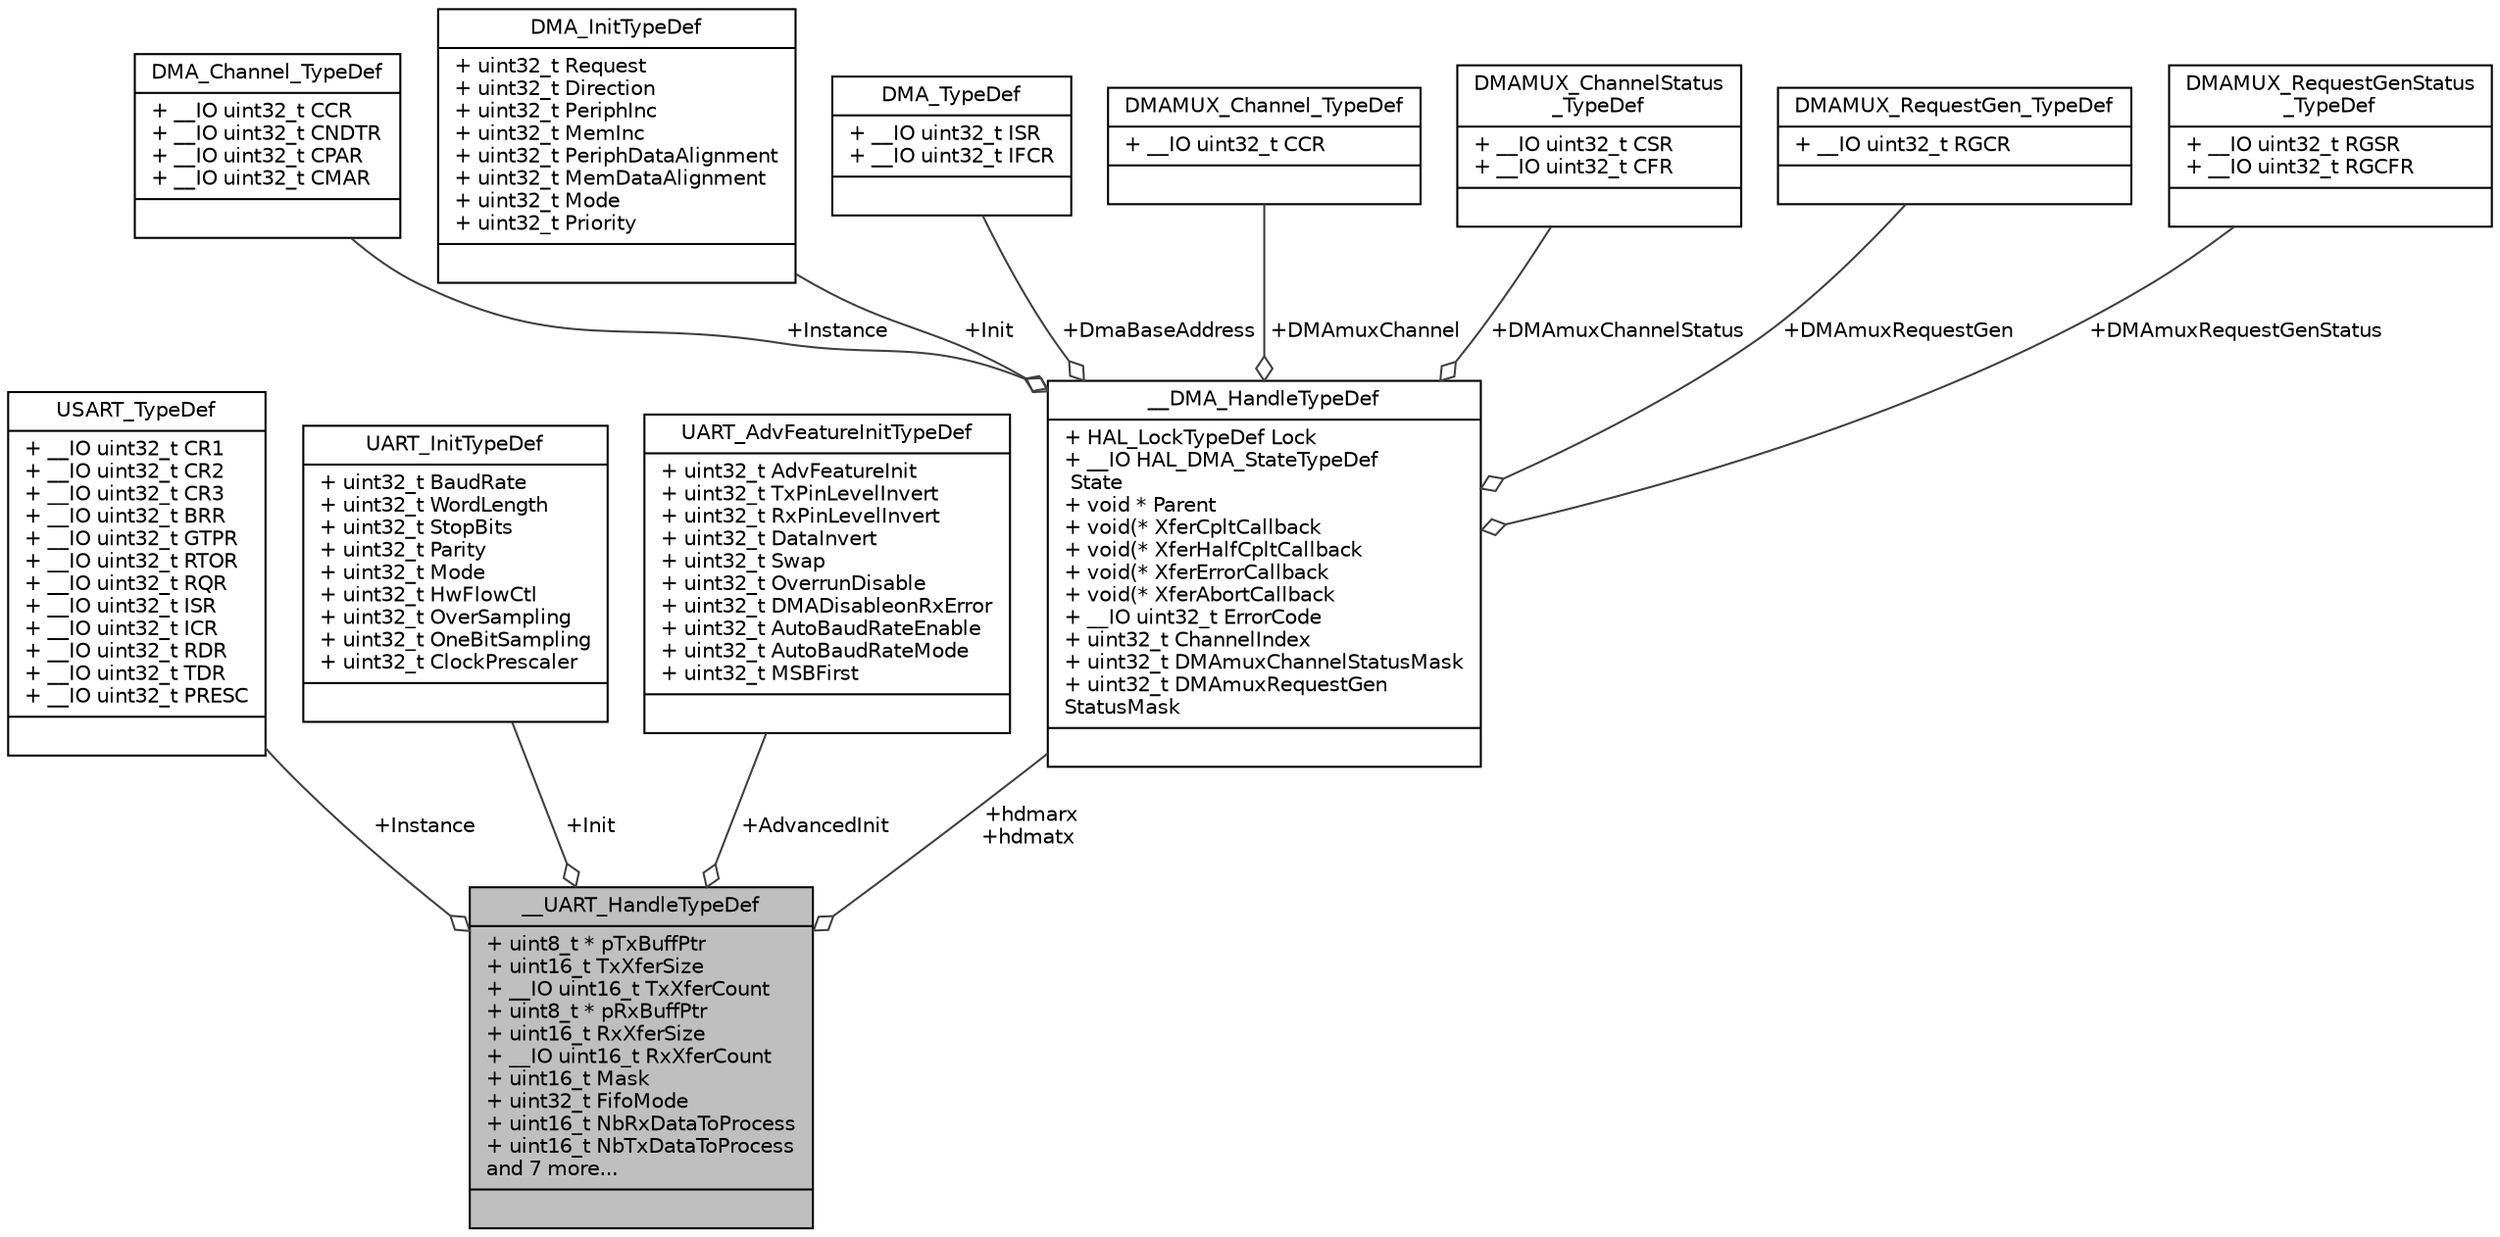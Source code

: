 digraph "__UART_HandleTypeDef"
{
 // LATEX_PDF_SIZE
  edge [fontname="Helvetica",fontsize="10",labelfontname="Helvetica",labelfontsize="10"];
  node [fontname="Helvetica",fontsize="10",shape=record];
  Node1 [label="{__UART_HandleTypeDef\n|+ uint8_t * pTxBuffPtr\l+ uint16_t TxXferSize\l+ __IO uint16_t TxXferCount\l+ uint8_t * pRxBuffPtr\l+ uint16_t RxXferSize\l+ __IO uint16_t RxXferCount\l+ uint16_t Mask\l+ uint32_t FifoMode\l+ uint16_t NbRxDataToProcess\l+ uint16_t NbTxDataToProcess\land 7 more...\l|}",height=0.2,width=0.4,color="black", fillcolor="grey75", style="filled", fontcolor="black",tooltip="UART handle Structure definition."];
  Node2 -> Node1 [color="grey25",fontsize="10",style="solid",label=" +Instance" ,arrowhead="odiamond",fontname="Helvetica"];
  Node2 [label="{USART_TypeDef\n|+ __IO uint32_t CR1\l+ __IO uint32_t CR2\l+ __IO uint32_t CR3\l+ __IO uint32_t BRR\l+ __IO uint32_t GTPR\l+ __IO uint32_t RTOR\l+ __IO uint32_t RQR\l+ __IO uint32_t ISR\l+ __IO uint32_t ICR\l+ __IO uint32_t RDR\l+ __IO uint32_t TDR\l+ __IO uint32_t PRESC\l|}",height=0.2,width=0.4,color="black", fillcolor="white", style="filled",URL="$structUSART__TypeDef.html",tooltip="Universal Synchronous Asynchronous Receiver Transmitter."];
  Node3 -> Node1 [color="grey25",fontsize="10",style="solid",label=" +Init" ,arrowhead="odiamond",fontname="Helvetica"];
  Node3 [label="{UART_InitTypeDef\n|+ uint32_t BaudRate\l+ uint32_t WordLength\l+ uint32_t StopBits\l+ uint32_t Parity\l+ uint32_t Mode\l+ uint32_t HwFlowCtl\l+ uint32_t OverSampling\l+ uint32_t OneBitSampling\l+ uint32_t ClockPrescaler\l|}",height=0.2,width=0.4,color="black", fillcolor="white", style="filled",URL="$structUART__InitTypeDef.html",tooltip="UART Init Structure definition."];
  Node4 -> Node1 [color="grey25",fontsize="10",style="solid",label=" +AdvancedInit" ,arrowhead="odiamond",fontname="Helvetica"];
  Node4 [label="{UART_AdvFeatureInitTypeDef\n|+ uint32_t AdvFeatureInit\l+ uint32_t TxPinLevelInvert\l+ uint32_t RxPinLevelInvert\l+ uint32_t DataInvert\l+ uint32_t Swap\l+ uint32_t OverrunDisable\l+ uint32_t DMADisableonRxError\l+ uint32_t AutoBaudRateEnable\l+ uint32_t AutoBaudRateMode\l+ uint32_t MSBFirst\l|}",height=0.2,width=0.4,color="black", fillcolor="white", style="filled",URL="$structUART__AdvFeatureInitTypeDef.html",tooltip="UART Advanced Features initialization structure definition."];
  Node5 -> Node1 [color="grey25",fontsize="10",style="solid",label=" +hdmarx\n+hdmatx" ,arrowhead="odiamond",fontname="Helvetica"];
  Node5 [label="{__DMA_HandleTypeDef\n|+ HAL_LockTypeDef Lock\l+ __IO HAL_DMA_StateTypeDef\l State\l+ void * Parent\l+ void(* XferCpltCallback\l+ void(* XferHalfCpltCallback\l+ void(* XferErrorCallback\l+ void(* XferAbortCallback\l+ __IO uint32_t ErrorCode\l+ uint32_t ChannelIndex\l+ uint32_t DMAmuxChannelStatusMask\l+ uint32_t DMAmuxRequestGen\lStatusMask\l|}",height=0.2,width=0.4,color="black", fillcolor="white", style="filled",URL="$struct____DMA__HandleTypeDef.html",tooltip="DMA handle Structure definition."];
  Node6 -> Node5 [color="grey25",fontsize="10",style="solid",label=" +Instance" ,arrowhead="odiamond",fontname="Helvetica"];
  Node6 [label="{DMA_Channel_TypeDef\n|+ __IO uint32_t CCR\l+ __IO uint32_t CNDTR\l+ __IO uint32_t CPAR\l+ __IO uint32_t CMAR\l|}",height=0.2,width=0.4,color="black", fillcolor="white", style="filled",URL="$structDMA__Channel__TypeDef.html",tooltip="DMA Controller."];
  Node7 -> Node5 [color="grey25",fontsize="10",style="solid",label=" +Init" ,arrowhead="odiamond",fontname="Helvetica"];
  Node7 [label="{DMA_InitTypeDef\n|+ uint32_t Request\l+ uint32_t Direction\l+ uint32_t PeriphInc\l+ uint32_t MemInc\l+ uint32_t PeriphDataAlignment\l+ uint32_t MemDataAlignment\l+ uint32_t Mode\l+ uint32_t Priority\l|}",height=0.2,width=0.4,color="black", fillcolor="white", style="filled",URL="$structDMA__InitTypeDef.html",tooltip="DMA Configuration Structure definition."];
  Node8 -> Node5 [color="grey25",fontsize="10",style="solid",label=" +DmaBaseAddress" ,arrowhead="odiamond",fontname="Helvetica"];
  Node8 [label="{DMA_TypeDef\n|+ __IO uint32_t ISR\l+ __IO uint32_t IFCR\l|}",height=0.2,width=0.4,color="black", fillcolor="white", style="filled",URL="$structDMA__TypeDef.html",tooltip=" "];
  Node9 -> Node5 [color="grey25",fontsize="10",style="solid",label=" +DMAmuxChannel" ,arrowhead="odiamond",fontname="Helvetica"];
  Node9 [label="{DMAMUX_Channel_TypeDef\n|+ __IO uint32_t CCR\l|}",height=0.2,width=0.4,color="black", fillcolor="white", style="filled",URL="$structDMAMUX__Channel__TypeDef.html",tooltip="DMA Multiplexer."];
  Node10 -> Node5 [color="grey25",fontsize="10",style="solid",label=" +DMAmuxChannelStatus" ,arrowhead="odiamond",fontname="Helvetica"];
  Node10 [label="{DMAMUX_ChannelStatus\l_TypeDef\n|+ __IO uint32_t CSR\l+ __IO uint32_t CFR\l|}",height=0.2,width=0.4,color="black", fillcolor="white", style="filled",URL="$structDMAMUX__ChannelStatus__TypeDef.html",tooltip=" "];
  Node11 -> Node5 [color="grey25",fontsize="10",style="solid",label=" +DMAmuxRequestGen" ,arrowhead="odiamond",fontname="Helvetica"];
  Node11 [label="{DMAMUX_RequestGen_TypeDef\n|+ __IO uint32_t RGCR\l|}",height=0.2,width=0.4,color="black", fillcolor="white", style="filled",URL="$structDMAMUX__RequestGen__TypeDef.html",tooltip=" "];
  Node12 -> Node5 [color="grey25",fontsize="10",style="solid",label=" +DMAmuxRequestGenStatus" ,arrowhead="odiamond",fontname="Helvetica"];
  Node12 [label="{DMAMUX_RequestGenStatus\l_TypeDef\n|+ __IO uint32_t RGSR\l+ __IO uint32_t RGCFR\l|}",height=0.2,width=0.4,color="black", fillcolor="white", style="filled",URL="$structDMAMUX__RequestGenStatus__TypeDef.html",tooltip=" "];
}
